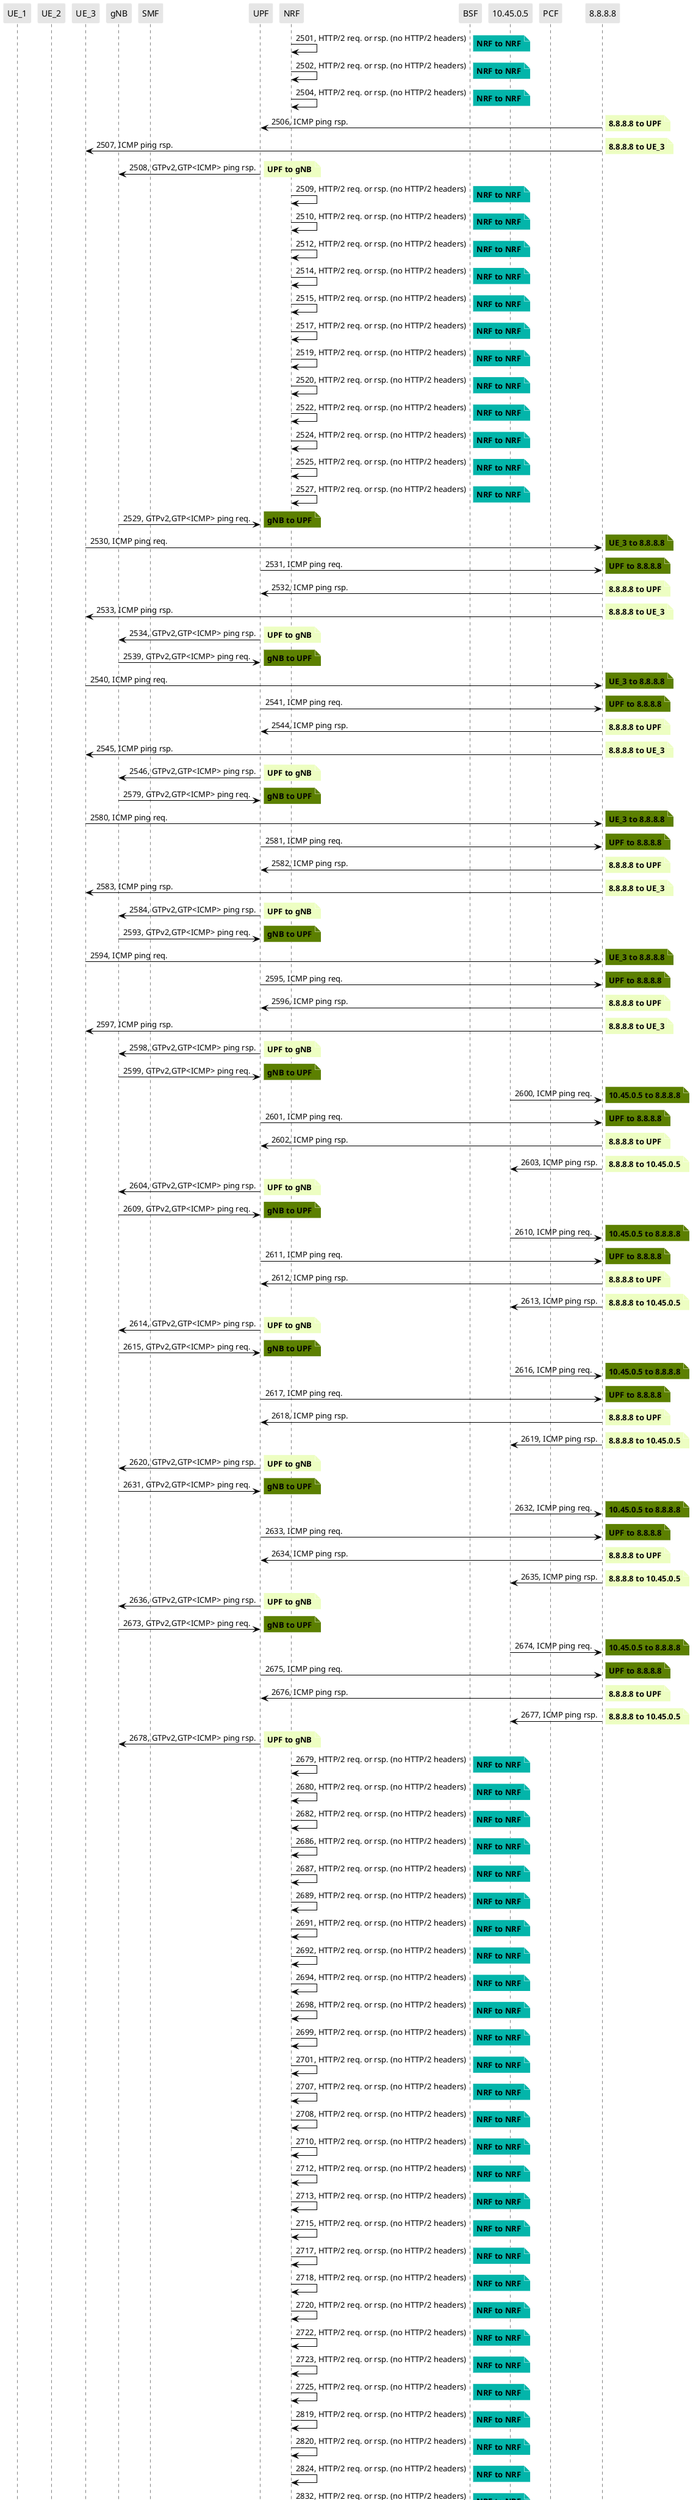 @startuml
skinparam shadowing false
skinparam NoteBorderColor white
skinparam sequence {
    ArrowColor black
    LifeLineBorderColor black
    LifeLineBackgroundColor black
    ParticipantBorderColor white
    ParticipantBackgroundColor #e6e6e6
}
participant "UE_1"
participant "UE_2"
participant "UE_3"
participant "gNB"
participant "SMF"
participant "UPF"
participant "NRF"
participant "BSF"
participant "10.45.0.5"
participant "PCF"
participant "8.8.8.8"

"NRF" -> "NRF": 2501, HTTP/2 req. or rsp. (no HTTP/2 headers)

note right #03B5AA
**NRF to NRF**
end note

"NRF" -> "NRF": 2502, HTTP/2 req. or rsp. (no HTTP/2 headers)

note right #03B5AA
**NRF to NRF**
end note

"NRF" -> "NRF": 2504, HTTP/2 req. or rsp. (no HTTP/2 headers)

note right #03B5AA
**NRF to NRF**
end note

"8.8.8.8" -> "UPF": 2506, ICMP ping rsp.

note right #EDFEC2
**8.8.8.8 to UPF**
end note

"8.8.8.8" -> "UE_3": 2507, ICMP ping rsp.

note right #EDFEC2
**8.8.8.8 to UE_3**
end note

"UPF" -> "gNB": 2508, GTPv2,GTP<ICMP> ping rsp.

note right #EDFEC2
**UPF to gNB**
end note

"NRF" -> "NRF": 2509, HTTP/2 req. or rsp. (no HTTP/2 headers)

note right #03B5AA
**NRF to NRF**
end note

"NRF" -> "NRF": 2510, HTTP/2 req. or rsp. (no HTTP/2 headers)

note right #03B5AA
**NRF to NRF**
end note

"NRF" -> "NRF": 2512, HTTP/2 req. or rsp. (no HTTP/2 headers)

note right #03B5AA
**NRF to NRF**
end note

"NRF" -> "NRF": 2514, HTTP/2 req. or rsp. (no HTTP/2 headers)

note right #03B5AA
**NRF to NRF**
end note

"NRF" -> "NRF": 2515, HTTP/2 req. or rsp. (no HTTP/2 headers)

note right #03B5AA
**NRF to NRF**
end note

"NRF" -> "NRF": 2517, HTTP/2 req. or rsp. (no HTTP/2 headers)

note right #03B5AA
**NRF to NRF**
end note

"NRF" -> "NRF": 2519, HTTP/2 req. or rsp. (no HTTP/2 headers)

note right #03B5AA
**NRF to NRF**
end note

"NRF" -> "NRF": 2520, HTTP/2 req. or rsp. (no HTTP/2 headers)

note right #03B5AA
**NRF to NRF**
end note

"NRF" -> "NRF": 2522, HTTP/2 req. or rsp. (no HTTP/2 headers)

note right #03B5AA
**NRF to NRF**
end note

"NRF" -> "NRF": 2524, HTTP/2 req. or rsp. (no HTTP/2 headers)

note right #03B5AA
**NRF to NRF**
end note

"NRF" -> "NRF": 2525, HTTP/2 req. or rsp. (no HTTP/2 headers)

note right #03B5AA
**NRF to NRF**
end note

"NRF" -> "NRF": 2527, HTTP/2 req. or rsp. (no HTTP/2 headers)

note right #03B5AA
**NRF to NRF**
end note

"gNB" -> "UPF": 2529, GTPv2,GTP<ICMP> ping req.

note right #5C8001
**gNB to UPF**
end note

"UE_3" -> "8.8.8.8": 2530, ICMP ping req.

note right #5C8001
**UE_3 to 8.8.8.8**
end note

"UPF" -> "8.8.8.8": 2531, ICMP ping req.

note right #5C8001
**UPF to 8.8.8.8**
end note

"8.8.8.8" -> "UPF": 2532, ICMP ping rsp.

note right #EDFEC2
**8.8.8.8 to UPF**
end note

"8.8.8.8" -> "UE_3": 2533, ICMP ping rsp.

note right #EDFEC2
**8.8.8.8 to UE_3**
end note

"UPF" -> "gNB": 2534, GTPv2,GTP<ICMP> ping rsp.

note right #EDFEC2
**UPF to gNB**
end note

"gNB" -> "UPF": 2539, GTPv2,GTP<ICMP> ping req.

note right #5C8001
**gNB to UPF**
end note

"UE_3" -> "8.8.8.8": 2540, ICMP ping req.

note right #5C8001
**UE_3 to 8.8.8.8**
end note

"UPF" -> "8.8.8.8": 2541, ICMP ping req.

note right #5C8001
**UPF to 8.8.8.8**
end note

"8.8.8.8" -> "UPF": 2544, ICMP ping rsp.

note right #EDFEC2
**8.8.8.8 to UPF**
end note

"8.8.8.8" -> "UE_3": 2545, ICMP ping rsp.

note right #EDFEC2
**8.8.8.8 to UE_3**
end note

"UPF" -> "gNB": 2546, GTPv2,GTP<ICMP> ping rsp.

note right #EDFEC2
**UPF to gNB**
end note

"gNB" -> "UPF": 2579, GTPv2,GTP<ICMP> ping req.

note right #5C8001
**gNB to UPF**
end note

"UE_3" -> "8.8.8.8": 2580, ICMP ping req.

note right #5C8001
**UE_3 to 8.8.8.8**
end note

"UPF" -> "8.8.8.8": 2581, ICMP ping req.

note right #5C8001
**UPF to 8.8.8.8**
end note

"8.8.8.8" -> "UPF": 2582, ICMP ping rsp.

note right #EDFEC2
**8.8.8.8 to UPF**
end note

"8.8.8.8" -> "UE_3": 2583, ICMP ping rsp.

note right #EDFEC2
**8.8.8.8 to UE_3**
end note

"UPF" -> "gNB": 2584, GTPv2,GTP<ICMP> ping rsp.

note right #EDFEC2
**UPF to gNB**
end note

"gNB" -> "UPF": 2593, GTPv2,GTP<ICMP> ping req.

note right #5C8001
**gNB to UPF**
end note

"UE_3" -> "8.8.8.8": 2594, ICMP ping req.

note right #5C8001
**UE_3 to 8.8.8.8**
end note

"UPF" -> "8.8.8.8": 2595, ICMP ping req.

note right #5C8001
**UPF to 8.8.8.8**
end note

"8.8.8.8" -> "UPF": 2596, ICMP ping rsp.

note right #EDFEC2
**8.8.8.8 to UPF**
end note

"8.8.8.8" -> "UE_3": 2597, ICMP ping rsp.

note right #EDFEC2
**8.8.8.8 to UE_3**
end note

"UPF" -> "gNB": 2598, GTPv2,GTP<ICMP> ping rsp.

note right #EDFEC2
**UPF to gNB**
end note

"gNB" -> "UPF": 2599, GTPv2,GTP<ICMP> ping req.

note right #5C8001
**gNB to UPF**
end note

"10.45.0.5" -> "8.8.8.8": 2600, ICMP ping req.

note right #5C8001
**10.45.0.5 to 8.8.8.8**
end note

"UPF" -> "8.8.8.8": 2601, ICMP ping req.

note right #5C8001
**UPF to 8.8.8.8**
end note

"8.8.8.8" -> "UPF": 2602, ICMP ping rsp.

note right #EDFEC2
**8.8.8.8 to UPF**
end note

"8.8.8.8" -> "10.45.0.5": 2603, ICMP ping rsp.

note right #EDFEC2
**8.8.8.8 to 10.45.0.5**
end note

"UPF" -> "gNB": 2604, GTPv2,GTP<ICMP> ping rsp.

note right #EDFEC2
**UPF to gNB**
end note

"gNB" -> "UPF": 2609, GTPv2,GTP<ICMP> ping req.

note right #5C8001
**gNB to UPF**
end note

"10.45.0.5" -> "8.8.8.8": 2610, ICMP ping req.

note right #5C8001
**10.45.0.5 to 8.8.8.8**
end note

"UPF" -> "8.8.8.8": 2611, ICMP ping req.

note right #5C8001
**UPF to 8.8.8.8**
end note

"8.8.8.8" -> "UPF": 2612, ICMP ping rsp.

note right #EDFEC2
**8.8.8.8 to UPF**
end note

"8.8.8.8" -> "10.45.0.5": 2613, ICMP ping rsp.

note right #EDFEC2
**8.8.8.8 to 10.45.0.5**
end note

"UPF" -> "gNB": 2614, GTPv2,GTP<ICMP> ping rsp.

note right #EDFEC2
**UPF to gNB**
end note

"gNB" -> "UPF": 2615, GTPv2,GTP<ICMP> ping req.

note right #5C8001
**gNB to UPF**
end note

"10.45.0.5" -> "8.8.8.8": 2616, ICMP ping req.

note right #5C8001
**10.45.0.5 to 8.8.8.8**
end note

"UPF" -> "8.8.8.8": 2617, ICMP ping req.

note right #5C8001
**UPF to 8.8.8.8**
end note

"8.8.8.8" -> "UPF": 2618, ICMP ping rsp.

note right #EDFEC2
**8.8.8.8 to UPF**
end note

"8.8.8.8" -> "10.45.0.5": 2619, ICMP ping rsp.

note right #EDFEC2
**8.8.8.8 to 10.45.0.5**
end note

"UPF" -> "gNB": 2620, GTPv2,GTP<ICMP> ping rsp.

note right #EDFEC2
**UPF to gNB**
end note

"gNB" -> "UPF": 2631, GTPv2,GTP<ICMP> ping req.

note right #5C8001
**gNB to UPF**
end note

"10.45.0.5" -> "8.8.8.8": 2632, ICMP ping req.

note right #5C8001
**10.45.0.5 to 8.8.8.8**
end note

"UPF" -> "8.8.8.8": 2633, ICMP ping req.

note right #5C8001
**UPF to 8.8.8.8**
end note

"8.8.8.8" -> "UPF": 2634, ICMP ping rsp.

note right #EDFEC2
**8.8.8.8 to UPF**
end note

"8.8.8.8" -> "10.45.0.5": 2635, ICMP ping rsp.

note right #EDFEC2
**8.8.8.8 to 10.45.0.5**
end note

"UPF" -> "gNB": 2636, GTPv2,GTP<ICMP> ping rsp.

note right #EDFEC2
**UPF to gNB**
end note

"gNB" -> "UPF": 2673, GTPv2,GTP<ICMP> ping req.

note right #5C8001
**gNB to UPF**
end note

"10.45.0.5" -> "8.8.8.8": 2674, ICMP ping req.

note right #5C8001
**10.45.0.5 to 8.8.8.8**
end note

"UPF" -> "8.8.8.8": 2675, ICMP ping req.

note right #5C8001
**UPF to 8.8.8.8**
end note

"8.8.8.8" -> "UPF": 2676, ICMP ping rsp.

note right #EDFEC2
**8.8.8.8 to UPF**
end note

"8.8.8.8" -> "10.45.0.5": 2677, ICMP ping rsp.

note right #EDFEC2
**8.8.8.8 to 10.45.0.5**
end note

"UPF" -> "gNB": 2678, GTPv2,GTP<ICMP> ping rsp.

note right #EDFEC2
**UPF to gNB**
end note

"NRF" -> "NRF": 2679, HTTP/2 req. or rsp. (no HTTP/2 headers)

note right #03B5AA
**NRF to NRF**
end note

"NRF" -> "NRF": 2680, HTTP/2 req. or rsp. (no HTTP/2 headers)

note right #03B5AA
**NRF to NRF**
end note

"NRF" -> "NRF": 2682, HTTP/2 req. or rsp. (no HTTP/2 headers)

note right #03B5AA
**NRF to NRF**
end note

"NRF" -> "NRF": 2686, HTTP/2 req. or rsp. (no HTTP/2 headers)

note right #03B5AA
**NRF to NRF**
end note

"NRF" -> "NRF": 2687, HTTP/2 req. or rsp. (no HTTP/2 headers)

note right #03B5AA
**NRF to NRF**
end note

"NRF" -> "NRF": 2689, HTTP/2 req. or rsp. (no HTTP/2 headers)

note right #03B5AA
**NRF to NRF**
end note

"NRF" -> "NRF": 2691, HTTP/2 req. or rsp. (no HTTP/2 headers)

note right #03B5AA
**NRF to NRF**
end note

"NRF" -> "NRF": 2692, HTTP/2 req. or rsp. (no HTTP/2 headers)

note right #03B5AA
**NRF to NRF**
end note

"NRF" -> "NRF": 2694, HTTP/2 req. or rsp. (no HTTP/2 headers)

note right #03B5AA
**NRF to NRF**
end note

"NRF" -> "NRF": 2698, HTTP/2 req. or rsp. (no HTTP/2 headers)

note right #03B5AA
**NRF to NRF**
end note

"NRF" -> "NRF": 2699, HTTP/2 req. or rsp. (no HTTP/2 headers)

note right #03B5AA
**NRF to NRF**
end note

"NRF" -> "NRF": 2701, HTTP/2 req. or rsp. (no HTTP/2 headers)

note right #03B5AA
**NRF to NRF**
end note

"NRF" -> "NRF": 2707, HTTP/2 req. or rsp. (no HTTP/2 headers)

note right #03B5AA
**NRF to NRF**
end note

"NRF" -> "NRF": 2708, HTTP/2 req. or rsp. (no HTTP/2 headers)

note right #03B5AA
**NRF to NRF**
end note

"NRF" -> "NRF": 2710, HTTP/2 req. or rsp. (no HTTP/2 headers)

note right #03B5AA
**NRF to NRF**
end note

"NRF" -> "NRF": 2712, HTTP/2 req. or rsp. (no HTTP/2 headers)

note right #03B5AA
**NRF to NRF**
end note

"NRF" -> "NRF": 2713, HTTP/2 req. or rsp. (no HTTP/2 headers)

note right #03B5AA
**NRF to NRF**
end note

"NRF" -> "NRF": 2715, HTTP/2 req. or rsp. (no HTTP/2 headers)

note right #03B5AA
**NRF to NRF**
end note

"NRF" -> "NRF": 2717, HTTP/2 req. or rsp. (no HTTP/2 headers)

note right #03B5AA
**NRF to NRF**
end note

"NRF" -> "NRF": 2718, HTTP/2 req. or rsp. (no HTTP/2 headers)

note right #03B5AA
**NRF to NRF**
end note

"NRF" -> "NRF": 2720, HTTP/2 req. or rsp. (no HTTP/2 headers)

note right #03B5AA
**NRF to NRF**
end note

"NRF" -> "NRF": 2722, HTTP/2 req. or rsp. (no HTTP/2 headers)

note right #03B5AA
**NRF to NRF**
end note

"NRF" -> "NRF": 2723, HTTP/2 req. or rsp. (no HTTP/2 headers)

note right #03B5AA
**NRF to NRF**
end note

"NRF" -> "NRF": 2725, HTTP/2 req. or rsp. (no HTTP/2 headers)

note right #03B5AA
**NRF to NRF**
end note

"NRF" -> "NRF": 2819, HTTP/2 req. or rsp. (no HTTP/2 headers)

note right #03B5AA
**NRF to NRF**
end note

"NRF" -> "NRF": 2820, HTTP/2 req. or rsp. (no HTTP/2 headers)

note right #03B5AA
**NRF to NRF**
end note

"NRF" -> "NRF": 2824, HTTP/2 req. or rsp. (no HTTP/2 headers)

note right #03B5AA
**NRF to NRF**
end note

"NRF" -> "NRF": 2832, HTTP/2 req. or rsp. (no HTTP/2 headers)

note right #03B5AA
**NRF to NRF**
end note

@enduml
